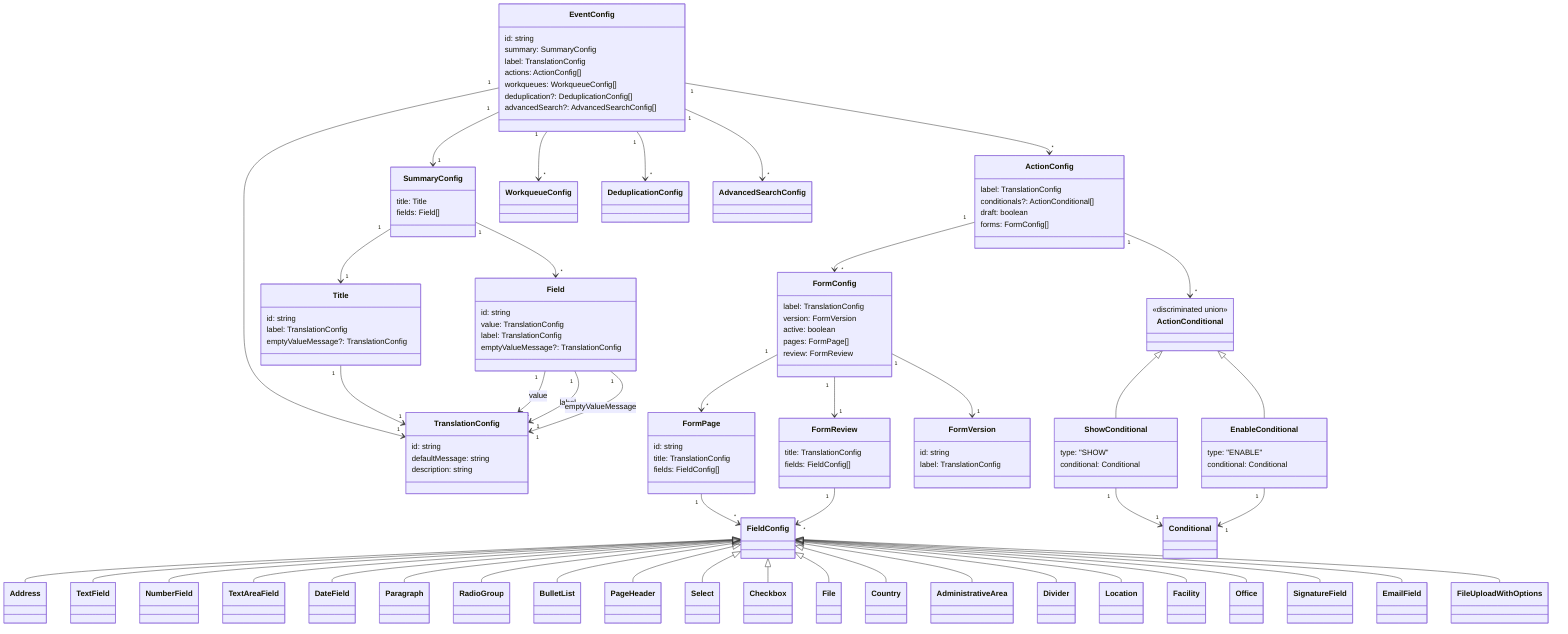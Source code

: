 classDiagram
    class EventConfig {
        id: string
        summary: SummaryConfig
        label: TranslationConfig
        actions: ActionConfig[]
        workqueues: WorkqueueConfig[]
        deduplication?: DeduplicationConfig[]
        advancedSearch?: AdvancedSearchConfig[]
    }

    class SummaryConfig {
        title: Title
        fields: Field[]
    }

    class Title {
        id: string
        label: TranslationConfig
        emptyValueMessage?: TranslationConfig
    }

    class Field {
        id: string
        value: TranslationConfig
        label: TranslationConfig
        emptyValueMessage?: TranslationConfig
    }

    class TranslationConfig {
        id: string
        defaultMessage: string
        description: string
    }

    class ActionConfig {
        label: TranslationConfig
        conditionals?: ActionConditional[]
        draft: boolean
        forms: FormConfig[]
    }

    class ActionConditional {
        <<discriminated union>>
    }

    class ShowConditional {
        type: "SHOW"
        conditional: Conditional
    }

    class EnableConditional {
        type: "ENABLE"
        conditional: Conditional
    }

    class FormConfig {
        label: TranslationConfig
        version: FormVersion
        active: boolean
        pages: FormPage[]
        review: FormReview
    }

    class FormVersion {
        id: string
        label: TranslationConfig
    }

    class FormPage {
        id: string
        title: TranslationConfig
        fields: FieldConfig[]
    }

    class FormReview {
        title: TranslationConfig
        fields: FieldConfig[]
    }

    class FieldConfig {

    }

    class Address
    class TextField
    class NumberField
    class TextAreaField
    class DateField
    class Paragraph
    class RadioGroup
    class BulletList
    class PageHeader
    class Select
    class Checkbox
    class File
    class Country
    class AdministrativeArea
    class Divider
    class Location
    class Facility
    class Office
    class SignatureField
    class EmailField
    class FileUploadWithOptions

    EventConfig "1" --> "1" SummaryConfig
    EventConfig "1" --> "1" TranslationConfig
    EventConfig "1" --> "*" ActionConfig
    EventConfig "1" --> "*" WorkqueueConfig
    EventConfig "1" --> "*" DeduplicationConfig
    EventConfig "1" --> "*" AdvancedSearchConfig

    SummaryConfig "1" --> "1" Title
    SummaryConfig "1" --> "*" Field

    Title "1" --> "1" TranslationConfig
    Field "1" --> "1" TranslationConfig : value
    Field "1" --> "1" TranslationConfig : label
    Field "1" --> "1" TranslationConfig : emptyValueMessage

    ActionConfig "1" --> "*" ActionConditional
    ActionConfig "1" --> "*" FormConfig

    ActionConditional <|-- ShowConditional
    ActionConditional <|-- EnableConditional

    ShowConditional "1" --> "1" Conditional
    EnableConditional "1" --> "1" Conditional

    FormConfig "1" --> "1" FormVersion
    FormConfig "1" --> "*" FormPage
    FormConfig "1" --> "1" FormReview

    FormPage "1" --> "*" FieldConfig
    FormReview "1" --> "*" FieldConfig

    FieldConfig <|-- Address
    FieldConfig <|-- TextField
    FieldConfig <|-- NumberField
    FieldConfig <|-- TextAreaField
    FieldConfig <|-- DateField
    FieldConfig <|-- Paragraph
    FieldConfig <|-- RadioGroup
    FieldConfig <|-- BulletList
    FieldConfig <|-- PageHeader
    FieldConfig <|-- Select
    FieldConfig <|-- Checkbox
    FieldConfig <|-- File
    FieldConfig <|-- Country
    FieldConfig <|-- AdministrativeArea
    FieldConfig <|-- Divider
    FieldConfig <|-- Location
    FieldConfig <|-- Facility
    FieldConfig <|-- Office
    FieldConfig <|-- SignatureField
    FieldConfig <|-- EmailField
    FieldConfig <|-- FileUploadWithOptions